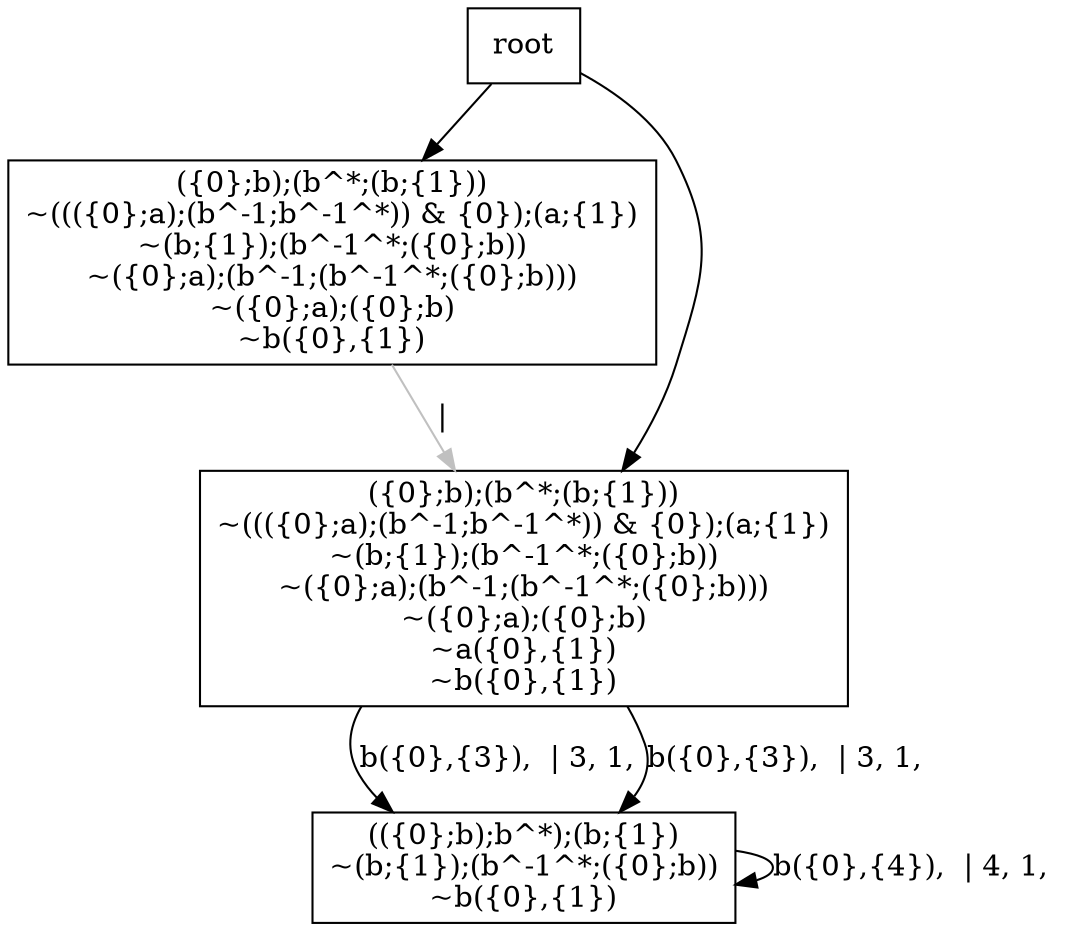 digraph {
node[shape="box"]
N0x14961e3f0[tooltip="14753390519951007388

", label="({0};b);(b^*;(b;{1}))
~((({0};a);(b^-1;b^-1^*)) & {0});(a;{1})
~(b;{1});(b^-1^*;({0};b))
~({0};a);(b^-1;(b^-1^*;({0};b)))
~({0};a);({0};b)
~b({0},{1})
"];
N0x14961e3f0 -> N0x14aa2d100[color="grey", label =" | 
"];
N0x14aa2d100[tooltip="445342448157810485

", label="({0};b);(b^*;(b;{1}))
~((({0};a);(b^-1;b^-1^*)) & {0});(a;{1})
~(b;{1});(b^-1^*;({0};b))
~({0};a);(b^-1;(b^-1^*;({0};b)))
~({0};a);({0};b)
~a({0},{1})
~b({0},{1})
"];
N0x14aa2d100 -> N0x14961e4a0[label ="b({0},{3}),  | 3, 1, 
"];
N0x14aa2d100 -> N0x14961e4a0[label ="b({0},{3}),  | 3, 1, 
"];
N0x14961e4a0[tooltip="14943826846027065903

", label="(({0};b);b^*);(b;{1})
~(b;{1});(b^-1^*;({0};b))
~b({0},{1})
"];
N0x14961e4a0 -> N0x14961e4a0[label ="b({0},{4}),  | 4, 1, 
"];
root -> N0x14961e3f0;
root -> N0x14aa2d100;
}
